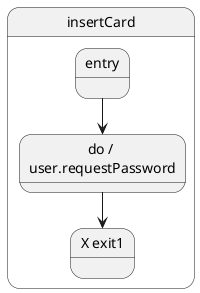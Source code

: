 @startuml
state "insertCard" as insertCard {
  state "entry" as insertCard_entry
  state "do / \nuser.requestPassword" as state_1
  insertCard_entry --> state_1
  state_1 --> exit1
  state "X exit1" as exit1
}
@enduml
